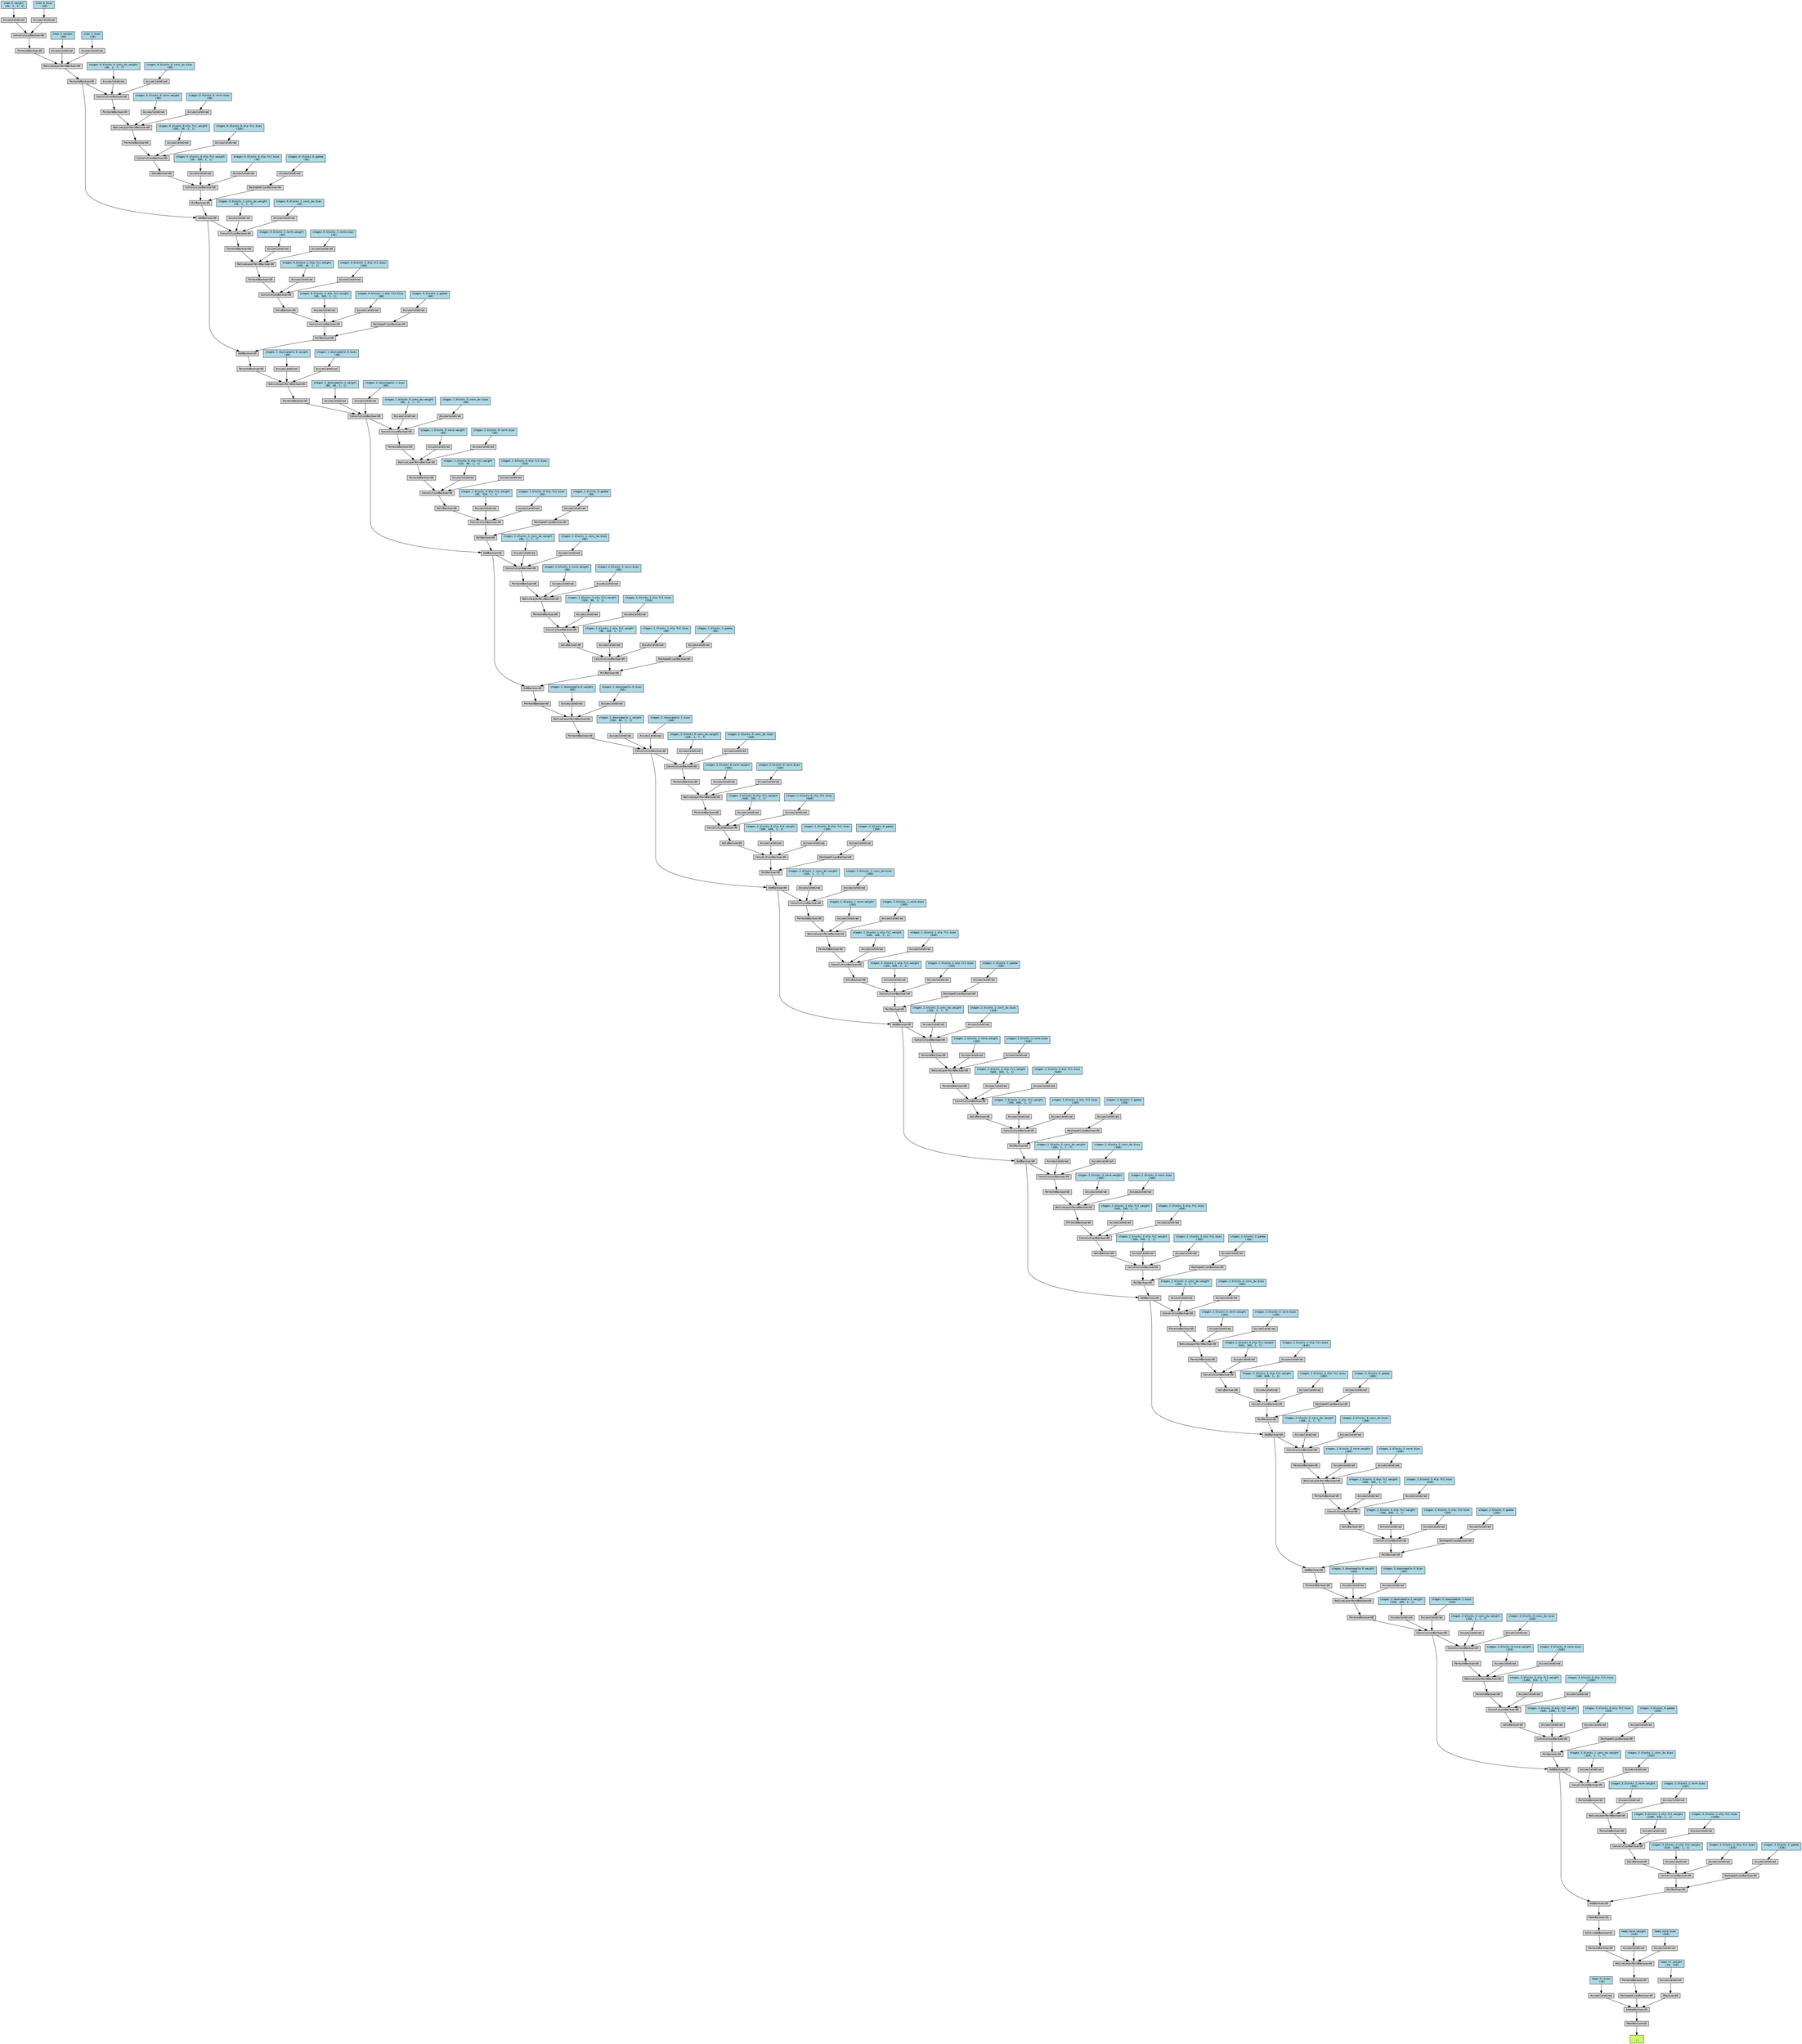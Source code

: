 digraph {
	graph [size="122.25,122.25"]
	node [align=left fontname=monospace fontsize=10 height=0.2 ranksep=0.1 shape=box style=filled]
	2270186190224 [label="
 ()" fillcolor=darkolivegreen1]
	2270186265856 [label=MeanBackward0]
	2270186265904 -> 2270186265856
	2270186265904 [label=AddmmBackward0]
	2270186266096 -> 2270186265904
	2270179223088 [label="head.fc.bias
 (10)" fillcolor=lightblue]
	2270179223088 -> 2270186266096
	2270186266096 [label=AccumulateGrad]
	2270186265520 -> 2270186265904
	2270186265520 [label=ReshapeAliasBackward0]
	2270186265712 -> 2270186265520
	2270186265712 [label=PermuteBackward0]
	2270186265232 -> 2270186265712
	2270186265232 [label=NativeLayerNormBackward0]
	2270186265184 -> 2270186265232
	2270186265184 [label=PermuteBackward0]
	2270186264848 -> 2270186265184
	2270186264848 [label=AsStridedBackward1]
	2270186264800 -> 2270186264848
	2270186264800 [label=MeanBackward1]
	2270186264512 -> 2270186264800
	2270186264512 [label=AddBackward0]
	2270186264464 -> 2270186264512
	2270186264464 [label=MulBackward0]
	2270186264224 -> 2270186264464
	2270186264224 [label=ConvolutionBackward0]
	2270186263984 -> 2270186264224
	2270186263984 [label=GeluBackward0]
	2270186263648 -> 2270186263984
	2270186263648 [label=ConvolutionBackward0]
	2270186263600 -> 2270186263648
	2270186263600 [label=PermuteBackward0]
	2270186263264 -> 2270186263600
	2270186263264 [label=NativeLayerNormBackward0]
	2270186263216 -> 2270186263264
	2270186263216 [label=PermuteBackward0]
	2270186262784 -> 2270186263216
	2270186262784 [label=ConvolutionBackward0]
	2270186264560 -> 2270186262784
	2270186264560 [label=AddBackward0]
	2270186262592 -> 2270186264560
	2270186262592 [label=MulBackward0]
	2270186250000 -> 2270186262592
	2270186250000 [label=ConvolutionBackward0]
	2270186249760 -> 2270186250000
	2270186249760 [label=GeluBackward0]
	2270186249424 -> 2270186249760
	2270186249424 [label=ConvolutionBackward0]
	2270186249376 -> 2270186249424
	2270186249376 [label=PermuteBackward0]
	2270186248944 -> 2270186249376
	2270186248944 [label=NativeLayerNormBackward0]
	2270186248896 -> 2270186248944
	2270186248896 [label=PermuteBackward0]
	2270186248560 -> 2270186248896
	2270186248560 [label=ConvolutionBackward0]
	2270186250144 -> 2270186248560
	2270186250144 [label=ConvolutionBackward0]
	2270186248272 -> 2270186250144
	2270186248272 [label=PermuteBackward0]
	2270186247936 -> 2270186248272
	2270186247936 [label=NativeLayerNormBackward0]
	2270186247888 -> 2270186247936
	2270186247888 [label=PermuteBackward0]
	2270186247552 -> 2270186247888
	2270186247552 [label=AddBackward0]
	2270186247504 -> 2270186247552
	2270186247504 [label=MulBackward0]
	2270186247264 -> 2270186247504
	2270186247264 [label=ConvolutionBackward0]
	2270186247024 -> 2270186247264
	2270186247024 [label=GeluBackward0]
	2270186246688 -> 2270186247024
	2270186246688 [label=ConvolutionBackward0]
	2270186246640 -> 2270186246688
	2270186246640 [label=PermuteBackward0]
	2270186246304 -> 2270186246640
	2270186246304 [label=NativeLayerNormBackward0]
	2270186246256 -> 2270186246304
	2270186246256 [label=PermuteBackward0]
	2270186221280 -> 2270186246256
	2270186221280 [label=ConvolutionBackward0]
	2270186247600 -> 2270186221280
	2270186247600 [label=AddBackward0]
	2270186220992 -> 2270186247600
	2270186220992 [label=MulBackward0]
	2270186220752 -> 2270186220992
	2270186220752 [label=ConvolutionBackward0]
	2270186220512 -> 2270186220752
	2270186220512 [label=GeluBackward0]
	2270186220176 -> 2270186220512
	2270186220176 [label=ConvolutionBackward0]
	2270186220128 -> 2270186220176
	2270186220128 [label=PermuteBackward0]
	2270186219792 -> 2270186220128
	2270186219792 [label=NativeLayerNormBackward0]
	2270186219744 -> 2270186219792
	2270186219744 [label=PermuteBackward0]
	2270186219408 -> 2270186219744
	2270186219408 [label=ConvolutionBackward0]
	2270186221088 -> 2270186219408
	2270186221088 [label=AddBackward0]
	2270186219120 -> 2270186221088
	2270186219120 [label=MulBackward0]
	2270186218880 -> 2270186219120
	2270186218880 [label=ConvolutionBackward0]
	2270186218640 -> 2270186218880
	2270186218640 [label=GeluBackward0]
	2270186218304 -> 2270186218640
	2270186218304 [label=ConvolutionBackward0]
	2270186218256 -> 2270186218304
	2270186218256 [label=PermuteBackward0]
	2270186217920 -> 2270186218256
	2270186217920 [label=NativeLayerNormBackward0]
	2270186217872 -> 2270186217920
	2270186217872 [label=PermuteBackward0]
	2270186217536 -> 2270186217872
	2270186217536 [label=ConvolutionBackward0]
	2270186219216 -> 2270186217536
	2270186219216 [label=AddBackward0]
	2270186200800 -> 2270186219216
	2270186200800 [label=MulBackward0]
	2270186200560 -> 2270186200800
	2270186200560 [label=ConvolutionBackward0]
	2270186200320 -> 2270186200560
	2270186200320 [label=GeluBackward0]
	2270186199984 -> 2270186200320
	2270186199984 [label=ConvolutionBackward0]
	2270186199936 -> 2270186199984
	2270186199936 [label=PermuteBackward0]
	2270186199600 -> 2270186199936
	2270186199600 [label=NativeLayerNormBackward0]
	2270186199552 -> 2270186199600
	2270186199552 [label=PermuteBackward0]
	2270186199216 -> 2270186199552
	2270186199216 [label=ConvolutionBackward0]
	2270186200896 -> 2270186199216
	2270186200896 [label=AddBackward0]
	2270186198928 -> 2270186200896
	2270186198928 [label=MulBackward0]
	2270186198688 -> 2270186198928
	2270186198688 [label=ConvolutionBackward0]
	2270186198448 -> 2270186198688
	2270186198448 [label=GeluBackward0]
	2270186198112 -> 2270186198448
	2270186198112 [label=ConvolutionBackward0]
	2270186198064 -> 2270186198112
	2270186198064 [label=PermuteBackward0]
	2270186197728 -> 2270186198064
	2270186197728 [label=NativeLayerNormBackward0]
	2270186197680 -> 2270186197728
	2270186197680 [label=PermuteBackward0]
	2270186197248 -> 2270186197680
	2270186197248 [label=ConvolutionBackward0]
	2270186199024 -> 2270186197248
	2270186199024 [label=AddBackward0]
	2270186197056 -> 2270186199024
	2270186197056 [label=MulBackward0]
	2270186180368 -> 2270186197056
	2270186180368 [label=ConvolutionBackward0]
	2270186180128 -> 2270186180368
	2270186180128 [label=GeluBackward0]
	2270186179792 -> 2270186180128
	2270186179792 [label=ConvolutionBackward0]
	2270186179744 -> 2270186179792
	2270186179744 [label=PermuteBackward0]
	2270186179312 -> 2270186179744
	2270186179312 [label=NativeLayerNormBackward0]
	2270186179264 -> 2270186179312
	2270186179264 [label=PermuteBackward0]
	2270186178928 -> 2270186179264
	2270186178928 [label=ConvolutionBackward0]
	2270186180512 -> 2270186178928
	2270186180512 [label=ConvolutionBackward0]
	2270186178640 -> 2270186180512
	2270186178640 [label=PermuteBackward0]
	2270186178304 -> 2270186178640
	2270186178304 [label=NativeLayerNormBackward0]
	2270186178256 -> 2270186178304
	2270186178256 [label=PermuteBackward0]
	2270186177920 -> 2270186178256
	2270186177920 [label=AddBackward0]
	2270186177872 -> 2270186177920
	2270186177872 [label=MulBackward0]
	2270186177632 -> 2270186177872
	2270186177632 [label=ConvolutionBackward0]
	2270186177392 -> 2270186177632
	2270186177392 [label=GeluBackward0]
	2270186177056 -> 2270186177392
	2270186177056 [label=ConvolutionBackward0]
	2270186177008 -> 2270186177056
	2270186177008 [label=PermuteBackward0]
	2270186176672 -> 2270186177008
	2270186176672 [label=NativeLayerNormBackward0]
	2270186176624 -> 2270186176672
	2270186176624 [label=PermuteBackward0]
	2270186159744 -> 2270186176624
	2270186159744 [label=ConvolutionBackward0]
	2270186177968 -> 2270186159744
	2270186177968 [label=AddBackward0]
	2270186159456 -> 2270186177968
	2270186159456 [label=MulBackward0]
	2270186159312 -> 2270186159456
	2270186159312 [label=ConvolutionBackward0]
	2270186159072 -> 2270186159312
	2270186159072 [label=GeluBackward0]
	2270186158736 -> 2270186159072
	2270186158736 [label=ConvolutionBackward0]
	2270186158688 -> 2270186158736
	2270186158688 [label=PermuteBackward0]
	2270186158256 -> 2270186158688
	2270186158256 [label=NativeLayerNormBackward0]
	2270186158208 -> 2270186158256
	2270186158208 [label=PermuteBackward0]
	2270186157872 -> 2270186158208
	2270186157872 [label=ConvolutionBackward0]
	2270186159552 -> 2270186157872
	2270186159552 [label=ConvolutionBackward0]
	2270186157584 -> 2270186159552
	2270186157584 [label=PermuteBackward0]
	2270186157248 -> 2270186157584
	2270186157248 [label=NativeLayerNormBackward0]
	2270186157200 -> 2270186157248
	2270186157200 [label=PermuteBackward0]
	2270186156864 -> 2270186157200
	2270186156864 [label=AddBackward0]
	2270186156816 -> 2270186156864
	2270186156816 [label=MulBackward0]
	2270186156576 -> 2270186156816
	2270186156576 [label=ConvolutionBackward0]
	2270186156336 -> 2270186156576
	2270186156336 [label=GeluBackward0]
	2270186156192 -> 2270186156336
	2270186156192 [label=ConvolutionBackward0]
	2270179146240 -> 2270186156192
	2270179146240 [label=PermuteBackward0]
	2270179147728 -> 2270179146240
	2270179147728 [label=NativeLayerNormBackward0]
	2270179147440 -> 2270179147728
	2270179147440 [label=PermuteBackward0]
	2270179147296 -> 2270179147440
	2270179147296 [label=ConvolutionBackward0]
	2270186156912 -> 2270179147296
	2270186156912 [label=AddBackward0]
	2270179146960 -> 2270186156912
	2270179146960 [label=MulBackward0]
	2270179146096 -> 2270179146960
	2270179146096 [label=ConvolutionBackward0]
	2270179146624 -> 2270179146096
	2270179146624 [label=GeluBackward0]
	2270186288512 -> 2270179146624
	2270186288512 [label=ConvolutionBackward0]
	2270186288464 -> 2270186288512
	2270186288464 [label=PermuteBackward0]
	2270186288128 -> 2270186288464
	2270186288128 [label=NativeLayerNormBackward0]
	2270186287984 -> 2270186288128
	2270186287984 [label=PermuteBackward0]
	2270186287648 -> 2270186287984
	2270186287648 [label=ConvolutionBackward0]
	2270179147056 -> 2270186287648
	2270179147056 [label=PermuteBackward0]
	2270186287360 -> 2270179147056
	2270186287360 [label=NativeLayerNormBackward0]
	2270186287168 -> 2270186287360
	2270186287168 [label=PermuteBackward0]
	2270186288848 -> 2270186287168
	2270186288848 [label=ConvolutionBackward0]
	2270186288944 -> 2270186288848
	2270162142848 [label="stem.0.weight
 (40, 3, 4, 4)" fillcolor=lightblue]
	2270162142848 -> 2270186288944
	2270186288944 [label=AccumulateGrad]
	2270186288896 -> 2270186288848
	2270162142928 [label="stem.0.bias
 (40)" fillcolor=lightblue]
	2270162142928 -> 2270186288896
	2270186288896 [label=AccumulateGrad]
	2270186287264 -> 2270186287360
	2272029109840 [label="stem.1.weight
 (40)" fillcolor=lightblue]
	2272029109840 -> 2270186287264
	2270186287264 [label=AccumulateGrad]
	2270186287504 -> 2270186287360
	2270101258048 [label="stem.1.bias
 (40)" fillcolor=lightblue]
	2270101258048 -> 2270186287504
	2270186287504 [label=AccumulateGrad]
	2270186287600 -> 2270186287648
	2270162143248 [label="stages.0.blocks.0.conv_dw.weight
 (40, 1, 7, 7)" fillcolor=lightblue]
	2270162143248 -> 2270186287600
	2270186287600 [label=AccumulateGrad]
	2270186287552 -> 2270186287648
	2270162143328 [label="stages.0.blocks.0.conv_dw.bias
 (40)" fillcolor=lightblue]
	2270162143328 -> 2270186287552
	2270186287552 [label=AccumulateGrad]
	2270186287936 -> 2270186288128
	2270162143088 [label="stages.0.blocks.0.norm.weight
 (40)" fillcolor=lightblue]
	2270162143088 -> 2270186287936
	2270186287936 [label=AccumulateGrad]
	2270186288176 -> 2270186288128
	2270162143408 [label="stages.0.blocks.0.norm.bias
 (40)" fillcolor=lightblue]
	2270162143408 -> 2270186288176
	2270186288176 [label=AccumulateGrad]
	2270186288416 -> 2270186288512
	2270162199552 [label="stages.0.blocks.0.mlp.fc1.weight
 (160, 40, 1, 1)" fillcolor=lightblue]
	2270162199552 -> 2270186288416
	2270186288416 [label=AccumulateGrad]
	2270186288560 -> 2270186288512
	2270162199632 [label="stages.0.blocks.0.mlp.fc1.bias
 (160)" fillcolor=lightblue]
	2270162199632 -> 2270186288560
	2270186288560 [label=AccumulateGrad]
	2270179146576 -> 2270179146096
	2270162199792 [label="stages.0.blocks.0.mlp.fc2.weight
 (40, 160, 1, 1)" fillcolor=lightblue]
	2270162199792 -> 2270179146576
	2270179146576 [label=AccumulateGrad]
	2270179145904 -> 2270179146096
	2270162199872 [label="stages.0.blocks.0.mlp.fc2.bias
 (40)" fillcolor=lightblue]
	2270162199872 -> 2270179145904
	2270179145904 [label=AccumulateGrad]
	2270179146912 -> 2270179146960
	2270179146912 [label=ReshapeAliasBackward0]
	2270179146528 -> 2270179146912
	2270162199712 [label="stages.0.blocks.0.gamma
 (40)" fillcolor=lightblue]
	2270162199712 -> 2270179146528
	2270179146528 [label=AccumulateGrad]
	2270179147056 -> 2270186156912
	2270179147104 -> 2270179147296
	2270162200192 [label="stages.0.blocks.1.conv_dw.weight
 (40, 1, 7, 7)" fillcolor=lightblue]
	2270162200192 -> 2270179147104
	2270179147104 [label=AccumulateGrad]
	2270179147200 -> 2270179147296
	2270162200272 [label="stages.0.blocks.1.conv_dw.bias
 (40)" fillcolor=lightblue]
	2270162200272 -> 2270179147200
	2270179147200 [label=AccumulateGrad]
	2270179147632 -> 2270179147728
	2270162200112 [label="stages.0.blocks.1.norm.weight
 (40)" fillcolor=lightblue]
	2270162200112 -> 2270179147632
	2270179147632 [label=AccumulateGrad]
	2270179146144 -> 2270179147728
	2270162200352 [label="stages.0.blocks.1.norm.bias
 (40)" fillcolor=lightblue]
	2270162200352 -> 2270179146144
	2270179146144 [label=AccumulateGrad]
	2270179146336 -> 2270186156192
	2270162200512 [label="stages.0.blocks.1.mlp.fc1.weight
 (160, 40, 1, 1)" fillcolor=lightblue]
	2270162200512 -> 2270179146336
	2270179146336 [label=AccumulateGrad]
	2270179146288 -> 2270186156192
	2270162200592 [label="stages.0.blocks.1.mlp.fc1.bias
 (160)" fillcolor=lightblue]
	2270162200592 -> 2270179146288
	2270179146288 [label=AccumulateGrad]
	2270186156432 -> 2270186156576
	2270162200752 [label="stages.0.blocks.1.mlp.fc2.weight
 (40, 160, 1, 1)" fillcolor=lightblue]
	2270162200752 -> 2270186156432
	2270186156432 [label=AccumulateGrad]
	2270186156384 -> 2270186156576
	2270162200832 [label="stages.0.blocks.1.mlp.fc2.bias
 (40)" fillcolor=lightblue]
	2270162200832 -> 2270186156384
	2270186156384 [label=AccumulateGrad]
	2270186156672 -> 2270186156816
	2270186156672 [label=ReshapeAliasBackward0]
	2270186156288 -> 2270186156672
	2270162200672 [label="stages.0.blocks.1.gamma
 (40)" fillcolor=lightblue]
	2270162200672 -> 2270186156288
	2270186156288 [label=AccumulateGrad]
	2270186156912 -> 2270186156864
	2270186157296 -> 2270186157248
	2270162200992 [label="stages.1.downsample.0.weight
 (40)" fillcolor=lightblue]
	2270162200992 -> 2270186157296
	2270186157296 [label=AccumulateGrad]
	2270186157536 -> 2270186157248
	2270162201072 [label="stages.1.downsample.0.bias
 (40)" fillcolor=lightblue]
	2270162201072 -> 2270186157536
	2270186157536 [label=AccumulateGrad]
	2270186157680 -> 2270186159552
	2270162201392 [label="stages.1.downsample.1.weight
 (80, 40, 2, 2)" fillcolor=lightblue]
	2270162201392 -> 2270186157680
	2270186157680 [label=AccumulateGrad]
	2270186157632 -> 2270186159552
	2270162201472 [label="stages.1.downsample.1.bias
 (80)" fillcolor=lightblue]
	2270162201472 -> 2270186157632
	2270186157632 [label=AccumulateGrad]
	2270186157824 -> 2270186157872
	2270162201632 [label="stages.1.blocks.0.conv_dw.weight
 (80, 1, 7, 7)" fillcolor=lightblue]
	2270162201632 -> 2270186157824
	2270186157824 [label=AccumulateGrad]
	2270186157920 -> 2270186157872
	2270162201712 [label="stages.1.blocks.0.conv_dw.bias
 (80)" fillcolor=lightblue]
	2270162201712 -> 2270186157920
	2270186157920 [label=AccumulateGrad]
	2270186158304 -> 2270186158256
	2270162201552 [label="stages.1.blocks.0.norm.weight
 (80)" fillcolor=lightblue]
	2270162201552 -> 2270186158304
	2270186158304 [label=AccumulateGrad]
	2270186158544 -> 2270186158256
	2270162201792 [label="stages.1.blocks.0.norm.bias
 (80)" fillcolor=lightblue]
	2270162201792 -> 2270186158544
	2270186158544 [label=AccumulateGrad]
	2270186158784 -> 2270186158736
	2270162201952 [label="stages.1.blocks.0.mlp.fc1.weight
 (320, 80, 1, 1)" fillcolor=lightblue]
	2270162201952 -> 2270186158784
	2270186158784 [label=AccumulateGrad]
	2270186159024 -> 2270186158736
	2270162202032 [label="stages.1.blocks.0.mlp.fc1.bias
 (320)" fillcolor=lightblue]
	2270162202032 -> 2270186159024
	2270186159024 [label=AccumulateGrad]
	2270186159168 -> 2270186159312
	2270162202192 [label="stages.1.blocks.0.mlp.fc2.weight
 (80, 320, 1, 1)" fillcolor=lightblue]
	2270162202192 -> 2270186159168
	2270186159168 [label=AccumulateGrad]
	2270186159120 -> 2270186159312
	2270162202272 [label="stages.1.blocks.0.mlp.fc2.bias
 (80)" fillcolor=lightblue]
	2270162202272 -> 2270186159120
	2270186159120 [label=AccumulateGrad]
	2270186159408 -> 2270186159456
	2270186159408 [label=ReshapeAliasBackward0]
	2270186158496 -> 2270186159408
	2270162202112 [label="stages.1.blocks.0.gamma
 (80)" fillcolor=lightblue]
	2270162202112 -> 2270186158496
	2270186158496 [label=AccumulateGrad]
	2270186159552 -> 2270186177968
	2270186159696 -> 2270186159744
	2270162321472 [label="stages.1.blocks.1.conv_dw.weight
 (80, 1, 7, 7)" fillcolor=lightblue]
	2270162321472 -> 2270186159696
	2270186159696 [label=AccumulateGrad]
	2270186159792 -> 2270186159744
	2270162321552 [label="stages.1.blocks.1.conv_dw.bias
 (80)" fillcolor=lightblue]
	2270162321552 -> 2270186159792
	2270186159792 [label=AccumulateGrad]
	2270186176720 -> 2270186176672
	2270162202512 [label="stages.1.blocks.1.norm.weight
 (80)" fillcolor=lightblue]
	2270162202512 -> 2270186176720
	2270186176720 [label=AccumulateGrad]
	2270186176864 -> 2270186176672
	2270162321632 [label="stages.1.blocks.1.norm.bias
 (80)" fillcolor=lightblue]
	2270162321632 -> 2270186176864
	2270186176864 [label=AccumulateGrad]
	2270186177104 -> 2270186177056
	2270162321792 [label="stages.1.blocks.1.mlp.fc1.weight
 (320, 80, 1, 1)" fillcolor=lightblue]
	2270162321792 -> 2270186177104
	2270186177104 [label=AccumulateGrad]
	2270186177344 -> 2270186177056
	2270162321872 [label="stages.1.blocks.1.mlp.fc1.bias
 (320)" fillcolor=lightblue]
	2270162321872 -> 2270186177344
	2270186177344 [label=AccumulateGrad]
	2270186177488 -> 2270186177632
	2270162322032 [label="stages.1.blocks.1.mlp.fc2.weight
 (80, 320, 1, 1)" fillcolor=lightblue]
	2270162322032 -> 2270186177488
	2270186177488 [label=AccumulateGrad]
	2270186177440 -> 2270186177632
	2270162322112 [label="stages.1.blocks.1.mlp.fc2.bias
 (80)" fillcolor=lightblue]
	2270162322112 -> 2270186177440
	2270186177440 [label=AccumulateGrad]
	2270186177728 -> 2270186177872
	2270186177728 [label=ReshapeAliasBackward0]
	2270186176816 -> 2270186177728
	2270162321952 [label="stages.1.blocks.1.gamma
 (80)" fillcolor=lightblue]
	2270162321952 -> 2270186176816
	2270186176816 [label=AccumulateGrad]
	2270186177968 -> 2270186177920
	2270186178352 -> 2270186178304
	2270162322272 [label="stages.2.downsample.0.weight
 (80)" fillcolor=lightblue]
	2270162322272 -> 2270186178352
	2270186178352 [label=AccumulateGrad]
	2270186178592 -> 2270186178304
	2270162322352 [label="stages.2.downsample.0.bias
 (80)" fillcolor=lightblue]
	2270162322352 -> 2270186178592
	2270186178592 [label=AccumulateGrad]
	2270186178736 -> 2270186180512
	2270162322592 [label="stages.2.downsample.1.weight
 (160, 80, 2, 2)" fillcolor=lightblue]
	2270162322592 -> 2270186178736
	2270186178736 [label=AccumulateGrad]
	2270186178688 -> 2270186180512
	2270162322672 [label="stages.2.downsample.1.bias
 (160)" fillcolor=lightblue]
	2270162322672 -> 2270186178688
	2270186178688 [label=AccumulateGrad]
	2270186178880 -> 2270186178928
	2270162322832 [label="stages.2.blocks.0.conv_dw.weight
 (160, 1, 7, 7)" fillcolor=lightblue]
	2270162322832 -> 2270186178880
	2270186178880 [label=AccumulateGrad]
	2270186178976 -> 2270186178928
	2270162322912 [label="stages.2.blocks.0.conv_dw.bias
 (160)" fillcolor=lightblue]
	2270162322912 -> 2270186178976
	2270186178976 [label=AccumulateGrad]
	2270186179360 -> 2270186179312
	2270162322752 [label="stages.2.blocks.0.norm.weight
 (160)" fillcolor=lightblue]
	2270162322752 -> 2270186179360
	2270186179360 [label=AccumulateGrad]
	2270186179600 -> 2270186179312
	2270162322992 [label="stages.2.blocks.0.norm.bias
 (160)" fillcolor=lightblue]
	2270162322992 -> 2270186179600
	2270186179600 [label=AccumulateGrad]
	2270186179840 -> 2270186179792
	2270162323152 [label="stages.2.blocks.0.mlp.fc1.weight
 (640, 160, 1, 1)" fillcolor=lightblue]
	2270162323152 -> 2270186179840
	2270186179840 [label=AccumulateGrad]
	2270186180080 -> 2270186179792
	2270162323232 [label="stages.2.blocks.0.mlp.fc1.bias
 (640)" fillcolor=lightblue]
	2270162323232 -> 2270186180080
	2270186180080 [label=AccumulateGrad]
	2270186180224 -> 2270186180368
	2270162323392 [label="stages.2.blocks.0.mlp.fc2.weight
 (160, 640, 1, 1)" fillcolor=lightblue]
	2270162323392 -> 2270186180224
	2270186180224 [label=AccumulateGrad]
	2270186180176 -> 2270186180368
	2270162323472 [label="stages.2.blocks.0.mlp.fc2.bias
 (160)" fillcolor=lightblue]
	2270162323472 -> 2270186180176
	2270186180176 [label=AccumulateGrad]
	2270186180464 -> 2270186197056
	2270186180464 [label=ReshapeAliasBackward0]
	2270186179552 -> 2270186180464
	2270162323312 [label="stages.2.blocks.0.gamma
 (160)" fillcolor=lightblue]
	2270162323312 -> 2270186179552
	2270186179552 [label=AccumulateGrad]
	2270186180512 -> 2270186199024
	2270186197200 -> 2270186197248
	2270162323792 [label="stages.2.blocks.1.conv_dw.weight
 (160, 1, 7, 7)" fillcolor=lightblue]
	2270162323792 -> 2270186197200
	2270186197200 [label=AccumulateGrad]
	2270186197296 -> 2270186197248
	2270162323872 [label="stages.2.blocks.1.conv_dw.bias
 (160)" fillcolor=lightblue]
	2270162323872 -> 2270186197296
	2270186197296 [label=AccumulateGrad]
	2270186197776 -> 2270186197728
	2270162323712 [label="stages.2.blocks.1.norm.weight
 (160)" fillcolor=lightblue]
	2270162323712 -> 2270186197776
	2270186197776 [label=AccumulateGrad]
	2270186197920 -> 2270186197728
	2270162323952 [label="stages.2.blocks.1.norm.bias
 (160)" fillcolor=lightblue]
	2270162323952 -> 2270186197920
	2270186197920 [label=AccumulateGrad]
	2270186198160 -> 2270186198112
	2270162324112 [label="stages.2.blocks.1.mlp.fc1.weight
 (640, 160, 1, 1)" fillcolor=lightblue]
	2270162324112 -> 2270186198160
	2270186198160 [label=AccumulateGrad]
	2270186198400 -> 2270186198112
	2270162324192 [label="stages.2.blocks.1.mlp.fc1.bias
 (640)" fillcolor=lightblue]
	2270162324192 -> 2270186198400
	2270186198400 [label=AccumulateGrad]
	2270186198544 -> 2270186198688
	2270162324352 [label="stages.2.blocks.1.mlp.fc2.weight
 (160, 640, 1, 1)" fillcolor=lightblue]
	2270162324352 -> 2270186198544
	2270186198544 [label=AccumulateGrad]
	2270186198496 -> 2270186198688
	2270162324432 [label="stages.2.blocks.1.mlp.fc2.bias
 (160)" fillcolor=lightblue]
	2270162324432 -> 2270186198496
	2270186198496 [label=AccumulateGrad]
	2270186198784 -> 2270186198928
	2270186198784 [label=ReshapeAliasBackward0]
	2270186197872 -> 2270186198784
	2270162324272 [label="stages.2.blocks.1.gamma
 (160)" fillcolor=lightblue]
	2270162324272 -> 2270186197872
	2270186197872 [label=AccumulateGrad]
	2270186199024 -> 2270186200896
	2270186199168 -> 2270186199216
	2270162324752 [label="stages.2.blocks.2.conv_dw.weight
 (160, 1, 7, 7)" fillcolor=lightblue]
	2270162324752 -> 2270186199168
	2270186199168 [label=AccumulateGrad]
	2270186199264 -> 2270186199216
	2270162324832 [label="stages.2.blocks.2.conv_dw.bias
 (160)" fillcolor=lightblue]
	2270162324832 -> 2270186199264
	2270186199264 [label=AccumulateGrad]
	2270186199648 -> 2270186199600
	2270162324672 [label="stages.2.blocks.2.norm.weight
 (160)" fillcolor=lightblue]
	2270162324672 -> 2270186199648
	2270186199648 [label=AccumulateGrad]
	2270186199792 -> 2270186199600
	2270162324912 [label="stages.2.blocks.2.norm.bias
 (160)" fillcolor=lightblue]
	2270162324912 -> 2270186199792
	2270186199792 [label=AccumulateGrad]
	2270186200032 -> 2270186199984
	2270162325072 [label="stages.2.blocks.2.mlp.fc1.weight
 (640, 160, 1, 1)" fillcolor=lightblue]
	2270162325072 -> 2270186200032
	2270186200032 [label=AccumulateGrad]
	2270186200272 -> 2270186199984
	2270162325152 [label="stages.2.blocks.2.mlp.fc1.bias
 (640)" fillcolor=lightblue]
	2270162325152 -> 2270186200272
	2270186200272 [label=AccumulateGrad]
	2270186200416 -> 2270186200560
	2270162325312 [label="stages.2.blocks.2.mlp.fc2.weight
 (160, 640, 1, 1)" fillcolor=lightblue]
	2270162325312 -> 2270186200416
	2270186200416 [label=AccumulateGrad]
	2270186200368 -> 2270186200560
	2270162325392 [label="stages.2.blocks.2.mlp.fc2.bias
 (160)" fillcolor=lightblue]
	2270162325392 -> 2270186200368
	2270186200368 [label=AccumulateGrad]
	2270186200656 -> 2270186200800
	2270186200656 [label=ReshapeAliasBackward0]
	2270186199744 -> 2270186200656
	2270162325232 [label="stages.2.blocks.2.gamma
 (160)" fillcolor=lightblue]
	2270162325232 -> 2270186199744
	2270186199744 [label=AccumulateGrad]
	2270186200896 -> 2270186219216
	2270186217584 -> 2270186217536
	2270179066160 [label="stages.2.blocks.3.conv_dw.weight
 (160, 1, 7, 7)" fillcolor=lightblue]
	2270179066160 -> 2270186217584
	2270186217584 [label=AccumulateGrad]
	2270186217728 -> 2270186217536
	2270179066240 [label="stages.2.blocks.3.conv_dw.bias
 (160)" fillcolor=lightblue]
	2270179066240 -> 2270186217728
	2270186217728 [label=AccumulateGrad]
	2270186217968 -> 2270186217920
	2270179066080 [label="stages.2.blocks.3.norm.weight
 (160)" fillcolor=lightblue]
	2270179066080 -> 2270186217968
	2270186217968 [label=AccumulateGrad]
	2270186218112 -> 2270186217920
	2270179066320 [label="stages.2.blocks.3.norm.bias
 (160)" fillcolor=lightblue]
	2270179066320 -> 2270186218112
	2270186218112 [label=AccumulateGrad]
	2270186218352 -> 2270186218304
	2270179066480 [label="stages.2.blocks.3.mlp.fc1.weight
 (640, 160, 1, 1)" fillcolor=lightblue]
	2270179066480 -> 2270186218352
	2270186218352 [label=AccumulateGrad]
	2270186218592 -> 2270186218304
	2270179066560 [label="stages.2.blocks.3.mlp.fc1.bias
 (640)" fillcolor=lightblue]
	2270179066560 -> 2270186218592
	2270186218592 [label=AccumulateGrad]
	2270186218736 -> 2270186218880
	2270179066720 [label="stages.2.blocks.3.mlp.fc2.weight
 (160, 640, 1, 1)" fillcolor=lightblue]
	2270179066720 -> 2270186218736
	2270186218736 [label=AccumulateGrad]
	2270186218688 -> 2270186218880
	2270179066800 [label="stages.2.blocks.3.mlp.fc2.bias
 (160)" fillcolor=lightblue]
	2270179066800 -> 2270186218688
	2270186218688 [label=AccumulateGrad]
	2270186218976 -> 2270186219120
	2270186218976 [label=ReshapeAliasBackward0]
	2270186218064 -> 2270186218976
	2270179066640 [label="stages.2.blocks.3.gamma
 (160)" fillcolor=lightblue]
	2270179066640 -> 2270186218064
	2270186218064 [label=AccumulateGrad]
	2270186219216 -> 2270186221088
	2270186219360 -> 2270186219408
	2270179067120 [label="stages.2.blocks.4.conv_dw.weight
 (160, 1, 7, 7)" fillcolor=lightblue]
	2270179067120 -> 2270186219360
	2270186219360 [label=AccumulateGrad]
	2270186219456 -> 2270186219408
	2270179067200 [label="stages.2.blocks.4.conv_dw.bias
 (160)" fillcolor=lightblue]
	2270179067200 -> 2270186219456
	2270186219456 [label=AccumulateGrad]
	2270186219840 -> 2270186219792
	2270179067040 [label="stages.2.blocks.4.norm.weight
 (160)" fillcolor=lightblue]
	2270179067040 -> 2270186219840
	2270186219840 [label=AccumulateGrad]
	2270186219984 -> 2270186219792
	2270179067280 [label="stages.2.blocks.4.norm.bias
 (160)" fillcolor=lightblue]
	2270179067280 -> 2270186219984
	2270186219984 [label=AccumulateGrad]
	2270186220224 -> 2270186220176
	2270179067440 [label="stages.2.blocks.4.mlp.fc1.weight
 (640, 160, 1, 1)" fillcolor=lightblue]
	2270179067440 -> 2270186220224
	2270186220224 [label=AccumulateGrad]
	2270186220464 -> 2270186220176
	2270179067520 [label="stages.2.blocks.4.mlp.fc1.bias
 (640)" fillcolor=lightblue]
	2270179067520 -> 2270186220464
	2270186220464 [label=AccumulateGrad]
	2270186220608 -> 2270186220752
	2270179067680 [label="stages.2.blocks.4.mlp.fc2.weight
 (160, 640, 1, 1)" fillcolor=lightblue]
	2270179067680 -> 2270186220608
	2270186220608 [label=AccumulateGrad]
	2270186220560 -> 2270186220752
	2270179067760 [label="stages.2.blocks.4.mlp.fc2.bias
 (160)" fillcolor=lightblue]
	2270179067760 -> 2270186220560
	2270186220560 [label=AccumulateGrad]
	2270186220848 -> 2270186220992
	2270186220848 [label=ReshapeAliasBackward0]
	2270186219936 -> 2270186220848
	2270179067600 [label="stages.2.blocks.4.gamma
 (160)" fillcolor=lightblue]
	2270179067600 -> 2270186219936
	2270186219936 [label=AccumulateGrad]
	2270186221088 -> 2270186247600
	2270186221232 -> 2270186221280
	2270179068080 [label="stages.2.blocks.5.conv_dw.weight
 (160, 1, 7, 7)" fillcolor=lightblue]
	2270179068080 -> 2270186221232
	2270186221232 [label=AccumulateGrad]
	2270186221328 -> 2270186221280
	2270179068160 [label="stages.2.blocks.5.conv_dw.bias
 (160)" fillcolor=lightblue]
	2270179068160 -> 2270186221328
	2270186221328 [label=AccumulateGrad]
	2270186246352 -> 2270186246304
	2270179068000 [label="stages.2.blocks.5.norm.weight
 (160)" fillcolor=lightblue]
	2270179068000 -> 2270186246352
	2270186246352 [label=AccumulateGrad]
	2270186246496 -> 2270186246304
	2270179068240 [label="stages.2.blocks.5.norm.bias
 (160)" fillcolor=lightblue]
	2270179068240 -> 2270186246496
	2270186246496 [label=AccumulateGrad]
	2270186246736 -> 2270186246688
	2270179068400 [label="stages.2.blocks.5.mlp.fc1.weight
 (640, 160, 1, 1)" fillcolor=lightblue]
	2270179068400 -> 2270186246736
	2270186246736 [label=AccumulateGrad]
	2270186246976 -> 2270186246688
	2270179068480 [label="stages.2.blocks.5.mlp.fc1.bias
 (640)" fillcolor=lightblue]
	2270179068480 -> 2270186246976
	2270186246976 [label=AccumulateGrad]
	2270186247120 -> 2270186247264
	2270179068640 [label="stages.2.blocks.5.mlp.fc2.weight
 (160, 640, 1, 1)" fillcolor=lightblue]
	2270179068640 -> 2270186247120
	2270186247120 [label=AccumulateGrad]
	2270186247072 -> 2270186247264
	2270179068720 [label="stages.2.blocks.5.mlp.fc2.bias
 (160)" fillcolor=lightblue]
	2270179068720 -> 2270186247072
	2270186247072 [label=AccumulateGrad]
	2270186247360 -> 2270186247504
	2270186247360 [label=ReshapeAliasBackward0]
	2270186246448 -> 2270186247360
	2270179068560 [label="stages.2.blocks.5.gamma
 (160)" fillcolor=lightblue]
	2270179068560 -> 2270186246448
	2270186246448 [label=AccumulateGrad]
	2270186247600 -> 2270186247552
	2270186247984 -> 2270186247936
	2270179068880 [label="stages.3.downsample.0.weight
 (160)" fillcolor=lightblue]
	2270179068880 -> 2270186247984
	2270186247984 [label=AccumulateGrad]
	2270186248224 -> 2270186247936
	2270179068960 [label="stages.3.downsample.0.bias
 (160)" fillcolor=lightblue]
	2270179068960 -> 2270186248224
	2270186248224 [label=AccumulateGrad]
	2270186248368 -> 2270186250144
	2270179069200 [label="stages.3.downsample.1.weight
 (320, 160, 2, 2)" fillcolor=lightblue]
	2270179069200 -> 2270186248368
	2270186248368 [label=AccumulateGrad]
	2270186248320 -> 2270186250144
	2270179069280 [label="stages.3.downsample.1.bias
 (320)" fillcolor=lightblue]
	2270179069280 -> 2270186248320
	2270186248320 [label=AccumulateGrad]
	2270186248512 -> 2270186248560
	2270179069440 [label="stages.3.blocks.0.conv_dw.weight
 (320, 1, 7, 7)" fillcolor=lightblue]
	2270179069440 -> 2270186248512
	2270186248512 [label=AccumulateGrad]
	2270186248608 -> 2270186248560
	2270179069520 [label="stages.3.blocks.0.conv_dw.bias
 (320)" fillcolor=lightblue]
	2270179069520 -> 2270186248608
	2270186248608 [label=AccumulateGrad]
	2270186248992 -> 2270186248944
	2270179069360 [label="stages.3.blocks.0.norm.weight
 (320)" fillcolor=lightblue]
	2270179069360 -> 2270186248992
	2270186248992 [label=AccumulateGrad]
	2270186249232 -> 2270186248944
	2270179069600 [label="stages.3.blocks.0.norm.bias
 (320)" fillcolor=lightblue]
	2270179069600 -> 2270186249232
	2270186249232 [label=AccumulateGrad]
	2270186249472 -> 2270186249424
	2270179069760 [label="stages.3.blocks.0.mlp.fc1.weight
 (1280, 320, 1, 1)" fillcolor=lightblue]
	2270179069760 -> 2270186249472
	2270186249472 [label=AccumulateGrad]
	2270186249712 -> 2270186249424
	2270179069840 [label="stages.3.blocks.0.mlp.fc1.bias
 (1280)" fillcolor=lightblue]
	2270179069840 -> 2270186249712
	2270186249712 [label=AccumulateGrad]
	2270186249856 -> 2270186250000
	2270179221648 [label="stages.3.blocks.0.mlp.fc2.weight
 (320, 1280, 1, 1)" fillcolor=lightblue]
	2270179221648 -> 2270186249856
	2270186249856 [label=AccumulateGrad]
	2270186249808 -> 2270186250000
	2270179221728 [label="stages.3.blocks.0.mlp.fc2.bias
 (320)" fillcolor=lightblue]
	2270179221728 -> 2270186249808
	2270186249808 [label=AccumulateGrad]
	2270186250096 -> 2270186262592
	2270186250096 [label=ReshapeAliasBackward0]
	2270186249184 -> 2270186250096
	2270179221568 [label="stages.3.blocks.0.gamma
 (320)" fillcolor=lightblue]
	2270179221568 -> 2270186249184
	2270186249184 [label=AccumulateGrad]
	2270186250144 -> 2270186264560
	2270186262736 -> 2270186262784
	2270179222048 [label="stages.3.blocks.1.conv_dw.weight
 (320, 1, 7, 7)" fillcolor=lightblue]
	2270179222048 -> 2270186262736
	2270186262736 [label=AccumulateGrad]
	2270186262832 -> 2270186262784
	2270179222128 [label="stages.3.blocks.1.conv_dw.bias
 (320)" fillcolor=lightblue]
	2270179222128 -> 2270186262832
	2270186262832 [label=AccumulateGrad]
	2270186263312 -> 2270186263264
	2270179221968 [label="stages.3.blocks.1.norm.weight
 (320)" fillcolor=lightblue]
	2270179221968 -> 2270186263312
	2270186263312 [label=AccumulateGrad]
	2270186263456 -> 2270186263264
	2270179222208 [label="stages.3.blocks.1.norm.bias
 (320)" fillcolor=lightblue]
	2270179222208 -> 2270186263456
	2270186263456 [label=AccumulateGrad]
	2270186263696 -> 2270186263648
	2270179222368 [label="stages.3.blocks.1.mlp.fc1.weight
 (1280, 320, 1, 1)" fillcolor=lightblue]
	2270179222368 -> 2270186263696
	2270186263696 [label=AccumulateGrad]
	2270186263936 -> 2270186263648
	2270179222448 [label="stages.3.blocks.1.mlp.fc1.bias
 (1280)" fillcolor=lightblue]
	2270179222448 -> 2270186263936
	2270186263936 [label=AccumulateGrad]
	2270186264080 -> 2270186264224
	2270179222608 [label="stages.3.blocks.1.mlp.fc2.weight
 (320, 1280, 1, 1)" fillcolor=lightblue]
	2270179222608 -> 2270186264080
	2270186264080 [label=AccumulateGrad]
	2270186264032 -> 2270186264224
	2270179222688 [label="stages.3.blocks.1.mlp.fc2.bias
 (320)" fillcolor=lightblue]
	2270179222688 -> 2270186264032
	2270186264032 [label=AccumulateGrad]
	2270186264320 -> 2270186264464
	2270186264320 [label=ReshapeAliasBackward0]
	2270186263408 -> 2270186264320
	2270179222528 [label="stages.3.blocks.1.gamma
 (320)" fillcolor=lightblue]
	2270179222528 -> 2270186263408
	2270186263408 [label=AccumulateGrad]
	2270186264560 -> 2270186264512
	2270186265136 -> 2270186265232
	2270179222848 [label="head.norm.weight
 (320)" fillcolor=lightblue]
	2270179222848 -> 2270186265136
	2270186265136 [label=AccumulateGrad]
	2270186265280 -> 2270186265232
	2270179222928 [label="head.norm.bias
 (320)" fillcolor=lightblue]
	2270179222928 -> 2270186265280
	2270186265280 [label=AccumulateGrad]
	2270186265568 -> 2270186265904
	2270186265568 [label=TBackward0]
	2270186265088 -> 2270186265568
	2270179223008 [label="head.fc.weight
 (10, 320)" fillcolor=lightblue]
	2270179223008 -> 2270186265088
	2270186265088 [label=AccumulateGrad]
	2270186265856 -> 2270186190224
}
